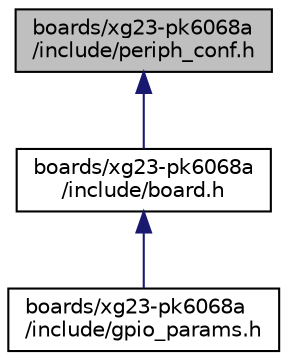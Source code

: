 digraph "boards/xg23-pk6068a/include/periph_conf.h"
{
 // LATEX_PDF_SIZE
  edge [fontname="Helvetica",fontsize="10",labelfontname="Helvetica",labelfontsize="10"];
  node [fontname="Helvetica",fontsize="10",shape=record];
  Node1 [label="boards/xg23-pk6068a\l/include/periph_conf.h",height=0.2,width=0.4,color="black", fillcolor="grey75", style="filled", fontcolor="black",tooltip="Configuration of CPU peripherals for xG23-PK6068A board."];
  Node1 -> Node2 [dir="back",color="midnightblue",fontsize="10",style="solid",fontname="Helvetica"];
  Node2 [label="boards/xg23-pk6068a\l/include/board.h",height=0.2,width=0.4,color="black", fillcolor="white", style="filled",URL="$xg23-pk6068a_2include_2board_8h.html",tooltip="Board specific definitions for the xG23-PK6068A."];
  Node2 -> Node3 [dir="back",color="midnightblue",fontsize="10",style="solid",fontname="Helvetica"];
  Node3 [label="boards/xg23-pk6068a\l/include/gpio_params.h",height=0.2,width=0.4,color="black", fillcolor="white", style="filled",URL="$xg23-pk6068a_2include_2gpio__params_8h.html",tooltip="Board specific configuration of direct mapped GPIOs."];
}
